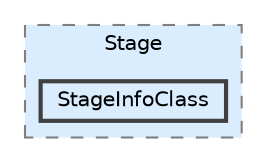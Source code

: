 digraph "Q:/IdleWave/Projet/Assets/Scripts/RogueGenesia/ScriptableObjects/Stage/StageInfoClass"
{
 // LATEX_PDF_SIZE
  bgcolor="transparent";
  edge [fontname=Helvetica,fontsize=10,labelfontname=Helvetica,labelfontsize=10];
  node [fontname=Helvetica,fontsize=10,shape=box,height=0.2,width=0.4];
  compound=true
  subgraph clusterdir_0b9b90b2aaa432f1a4d65179d77178d7 {
    graph [ bgcolor="#daedff", pencolor="grey50", label="Stage", fontname=Helvetica,fontsize=10 style="filled,dashed", URL="dir_0b9b90b2aaa432f1a4d65179d77178d7.html",tooltip=""]
  dir_dfc8d283750772399a6d4362f68f89b5 [label="StageInfoClass", fillcolor="#daedff", color="grey25", style="filled,bold", URL="dir_dfc8d283750772399a6d4362f68f89b5.html",tooltip=""];
  }
}

